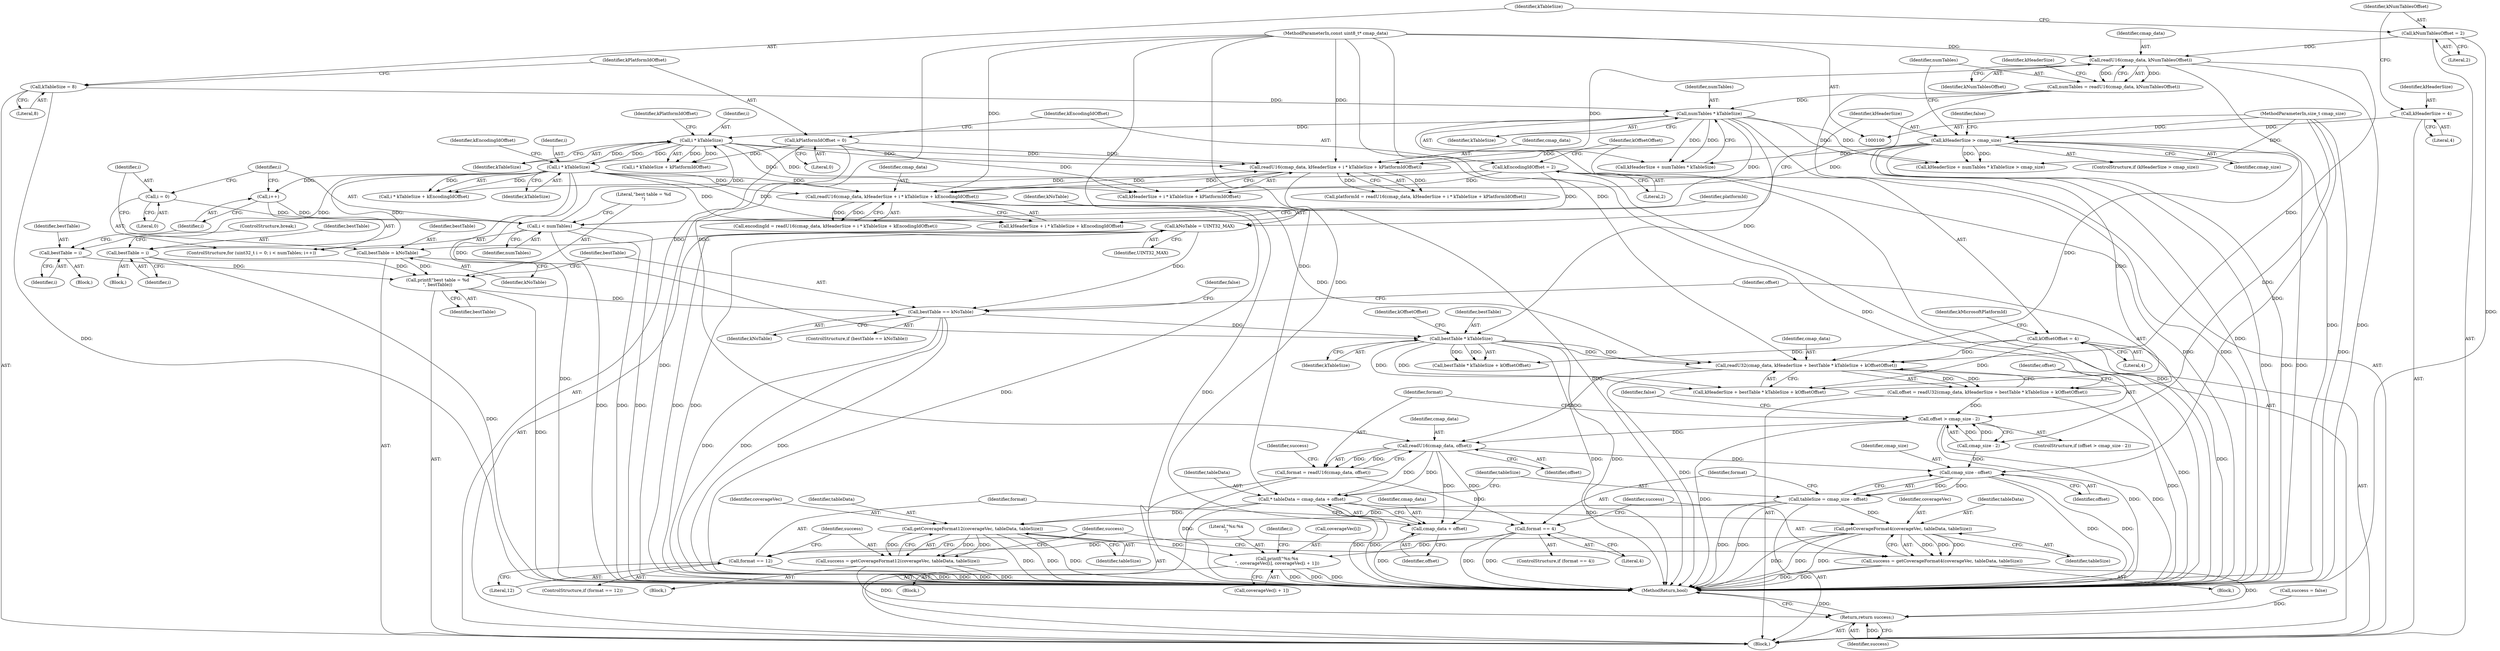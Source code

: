 digraph "0_Android_ca8ac8acdad662230ae37998c6c4091bb39402b6@API" {
"1000248" [label="(Call,readU32(cmap_data, kHeaderSize + bestTable * kTableSize + kOffsetOffset))"];
"1000200" [label="(Call,readU16(cmap_data, kHeaderSize + i * kTableSize + kEncodingIdOffset))"];
"1000188" [label="(Call,readU16(cmap_data, kHeaderSize + i * kTableSize + kPlatformIdOffset))"];
"1000156" [label="(Call,readU16(cmap_data, kNumTablesOffset))"];
"1000102" [label="(MethodParameterIn,const uint8_t* cmap_data)"];
"1000111" [label="(Call,kNumTablesOffset = 2)"];
"1000147" [label="(Call,kHeaderSize > cmap_size)"];
"1000107" [label="(Call,kHeaderSize = 4)"];
"1000103" [label="(MethodParameterIn,size_t cmap_size)"];
"1000193" [label="(Call,i * kTableSize)"];
"1000179" [label="(Call,i < numTables)"];
"1000176" [label="(Call,i = 0)"];
"1000182" [label="(Call,i++)"];
"1000205" [label="(Call,i * kTableSize)"];
"1000163" [label="(Call,numTables * kTableSize)"];
"1000154" [label="(Call,numTables = readU16(cmap_data, kNumTablesOffset))"];
"1000115" [label="(Call,kTableSize = 8)"];
"1000119" [label="(Call,kPlatformIdOffset = 0)"];
"1000123" [label="(Call,kEncodingIdOffset = 2)"];
"1000253" [label="(Call,bestTable * kTableSize)"];
"1000239" [label="(Call,bestTable == kNoTable)"];
"1000235" [label="(Call,printf(\"best table = %d\n\", bestTable))"];
"1000171" [label="(Call,bestTable = kNoTable)"];
"1000143" [label="(Call,kNoTable = UINT32_MAX)"];
"1000232" [label="(Call,bestTable = i)"];
"1000218" [label="(Call,bestTable = i)"];
"1000127" [label="(Call,kOffsetOffset = 4)"];
"1000246" [label="(Call,offset = readU32(cmap_data, kHeaderSize + bestTable * kTableSize + kOffsetOffset))"];
"1000258" [label="(Call,offset > cmap_size - 2)"];
"1000269" [label="(Call,readU16(cmap_data, offset))"];
"1000267" [label="(Call,format = readU16(cmap_data, offset))"];
"1000289" [label="(Call,format == 4)"];
"1000301" [label="(Call,format == 12)"];
"1000277" [label="(Call,* tableData = cmap_data + offset)"];
"1000295" [label="(Call,getCoverageFormat4(coverageVec, tableData, tableSize))"];
"1000293" [label="(Call,success = getCoverageFormat4(coverageVec, tableData, tableSize))"];
"1000342" [label="(Return,return success;)"];
"1000332" [label="(Call,printf(\"%x:%x\n\", coverageVec[i], coverageVec[i + 1]))"];
"1000307" [label="(Call,getCoverageFormat12(coverageVec, tableData, tableSize))"];
"1000305" [label="(Call,success = getCoverageFormat12(coverageVec, tableData, tableSize))"];
"1000279" [label="(Call,cmap_data + offset)"];
"1000285" [label="(Call,cmap_size - offset)"];
"1000283" [label="(Call,tableSize = cmap_size - offset)"];
"1000116" [label="(Identifier,kTableSize)"];
"1000233" [label="(Identifier,bestTable)"];
"1000129" [label="(Literal,4)"];
"1000249" [label="(Identifier,cmap_data)"];
"1000198" [label="(Call,encodingId = readU16(cmap_data, kHeaderSize + i * kTableSize + kEncodingIdOffset))"];
"1000182" [label="(Call,i++)"];
"1000186" [label="(Call,platformId = readU16(cmap_data, kHeaderSize + i * kTableSize + kPlatformIdOffset))"];
"1000221" [label="(ControlStructure,break;)"];
"1000128" [label="(Identifier,kOffsetOffset)"];
"1000295" [label="(Call,getCoverageFormat4(coverageVec, tableData, tableSize))"];
"1000204" [label="(Call,i * kTableSize + kEncodingIdOffset)"];
"1000248" [label="(Call,readU32(cmap_data, kHeaderSize + bestTable * kTableSize + kOffsetOffset))"];
"1000119" [label="(Call,kPlatformIdOffset = 0)"];
"1000287" [label="(Identifier,offset)"];
"1000190" [label="(Call,kHeaderSize + i * kTableSize + kPlatformIdOffset)"];
"1000344" [label="(MethodReturn,bool)"];
"1000154" [label="(Call,numTables = readU16(cmap_data, kNumTablesOffset))"];
"1000195" [label="(Identifier,kTableSize)"];
"1000288" [label="(ControlStructure,if (format == 4))"];
"1000173" [label="(Identifier,kNoTable)"];
"1000337" [label="(Call,coverageVec[i + 1])"];
"1000205" [label="(Call,i * kTableSize)"];
"1000269" [label="(Call,readU16(cmap_data, offset))"];
"1000241" [label="(Identifier,kNoTable)"];
"1000280" [label="(Identifier,cmap_data)"];
"1000164" [label="(Identifier,numTables)"];
"1000120" [label="(Identifier,kPlatformIdOffset)"];
"1000267" [label="(Call,format = readU16(cmap_data, offset))"];
"1000112" [label="(Identifier,kNumTablesOffset)"];
"1000231" [label="(Block,)"];
"1000178" [label="(Literal,0)"];
"1000301" [label="(Call,format == 12)"];
"1000219" [label="(Identifier,bestTable)"];
"1000236" [label="(Literal,\"best table = %d\n\")"];
"1000171" [label="(Call,bestTable = kNoTable)"];
"1000146" [label="(ControlStructure,if (kHeaderSize > cmap_size))"];
"1000259" [label="(Identifier,offset)"];
"1000123" [label="(Call,kEncodingIdOffset = 2)"];
"1000273" [label="(Call,success = false)"];
"1000306" [label="(Identifier,success)"];
"1000160" [label="(Call,kHeaderSize + numTables * kTableSize > cmap_size)"];
"1000148" [label="(Identifier,kHeaderSize)"];
"1000305" [label="(Call,success = getCoverageFormat12(coverageVec, tableData, tableSize))"];
"1000310" [label="(Identifier,tableSize)"];
"1000143" [label="(Call,kNoTable = UINT32_MAX)"];
"1000274" [label="(Identifier,success)"];
"1000206" [label="(Identifier,i)"];
"1000104" [label="(Block,)"];
"1000334" [label="(Call,coverageVec[i])"];
"1000281" [label="(Identifier,offset)"];
"1000200" [label="(Call,readU16(cmap_data, kHeaderSize + i * kTableSize + kEncodingIdOffset))"];
"1000189" [label="(Identifier,cmap_data)"];
"1000279" [label="(Call,cmap_data + offset)"];
"1000115" [label="(Call,kTableSize = 8)"];
"1000161" [label="(Call,kHeaderSize + numTables * kTableSize)"];
"1000255" [label="(Identifier,kTableSize)"];
"1000296" [label="(Identifier,coverageVec)"];
"1000196" [label="(Identifier,kPlatformIdOffset)"];
"1000201" [label="(Identifier,cmap_data)"];
"1000179" [label="(Call,i < numTables)"];
"1000102" [label="(MethodParameterIn,const uint8_t* cmap_data)"];
"1000183" [label="(Identifier,i)"];
"1000309" [label="(Identifier,tableData)"];
"1000312" [label="(Identifier,success)"];
"1000250" [label="(Call,kHeaderSize + bestTable * kTableSize + kOffsetOffset)"];
"1000253" [label="(Call,bestTable * kTableSize)"];
"1000111" [label="(Call,kNumTablesOffset = 2)"];
"1000218" [label="(Call,bestTable = i)"];
"1000298" [label="(Identifier,tableSize)"];
"1000208" [label="(Identifier,kEncodingIdOffset)"];
"1000158" [label="(Identifier,kNumTablesOffset)"];
"1000145" [label="(Identifier,UINT32_MAX)"];
"1000265" [label="(Identifier,false)"];
"1000302" [label="(Identifier,format)"];
"1000234" [label="(Identifier,i)"];
"1000162" [label="(Identifier,kHeaderSize)"];
"1000277" [label="(Call,* tableData = cmap_data + offset)"];
"1000127" [label="(Call,kOffsetOffset = 4)"];
"1000271" [label="(Identifier,offset)"];
"1000172" [label="(Identifier,bestTable)"];
"1000333" [label="(Literal,\"%x:%x\n\")"];
"1000304" [label="(Block,)"];
"1000220" [label="(Identifier,i)"];
"1000109" [label="(Literal,4)"];
"1000188" [label="(Call,readU16(cmap_data, kHeaderSize + i * kTableSize + kPlatformIdOffset))"];
"1000270" [label="(Identifier,cmap_data)"];
"1000235" [label="(Call,printf(\"best table = %d\n\", bestTable))"];
"1000239" [label="(Call,bestTable == kNoTable)"];
"1000176" [label="(Call,i = 0)"];
"1000121" [label="(Literal,0)"];
"1000180" [label="(Identifier,i)"];
"1000257" [label="(ControlStructure,if (offset > cmap_size - 2))"];
"1000202" [label="(Call,kHeaderSize + i * kTableSize + kEncodingIdOffset)"];
"1000125" [label="(Literal,2)"];
"1000207" [label="(Identifier,kTableSize)"];
"1000177" [label="(Identifier,i)"];
"1000157" [label="(Identifier,cmap_data)"];
"1000331" [label="(Block,)"];
"1000103" [label="(MethodParameterIn,size_t cmap_size)"];
"1000291" [label="(Literal,4)"];
"1000283" [label="(Call,tableSize = cmap_size - offset)"];
"1000329" [label="(Identifier,i)"];
"1000289" [label="(Call,format == 4)"];
"1000187" [label="(Identifier,platformId)"];
"1000260" [label="(Call,cmap_size - 2)"];
"1000181" [label="(Identifier,numTables)"];
"1000240" [label="(Identifier,bestTable)"];
"1000268" [label="(Identifier,format)"];
"1000256" [label="(Identifier,kOffsetOffset)"];
"1000254" [label="(Identifier,bestTable)"];
"1000155" [label="(Identifier,numTables)"];
"1000293" [label="(Call,success = getCoverageFormat4(coverageVec, tableData, tableSize))"];
"1000303" [label="(Literal,12)"];
"1000163" [label="(Call,numTables * kTableSize)"];
"1000258" [label="(Call,offset > cmap_size - 2)"];
"1000307" [label="(Call,getCoverageFormat12(coverageVec, tableData, tableSize))"];
"1000217" [label="(Block,)"];
"1000342" [label="(Return,return success;)"];
"1000149" [label="(Identifier,cmap_size)"];
"1000278" [label="(Identifier,tableData)"];
"1000194" [label="(Identifier,i)"];
"1000152" [label="(Identifier,false)"];
"1000284" [label="(Identifier,tableSize)"];
"1000252" [label="(Call,bestTable * kTableSize + kOffsetOffset)"];
"1000124" [label="(Identifier,kEncodingIdOffset)"];
"1000132" [label="(Identifier,kMicrosoftPlatformId)"];
"1000193" [label="(Call,i * kTableSize)"];
"1000174" [label="(ControlStructure,for (uint32_t i = 0; i < numTables; i++))"];
"1000113" [label="(Literal,2)"];
"1000308" [label="(Identifier,coverageVec)"];
"1000246" [label="(Call,offset = readU32(cmap_data, kHeaderSize + bestTable * kTableSize + kOffsetOffset))"];
"1000108" [label="(Identifier,kHeaderSize)"];
"1000156" [label="(Call,readU16(cmap_data, kNumTablesOffset))"];
"1000244" [label="(Identifier,false)"];
"1000292" [label="(Block,)"];
"1000343" [label="(Identifier,success)"];
"1000290" [label="(Identifier,format)"];
"1000247" [label="(Identifier,offset)"];
"1000238" [label="(ControlStructure,if (bestTable == kNoTable))"];
"1000107" [label="(Call,kHeaderSize = 4)"];
"1000192" [label="(Call,i * kTableSize + kPlatformIdOffset)"];
"1000286" [label="(Identifier,cmap_size)"];
"1000232" [label="(Call,bestTable = i)"];
"1000237" [label="(Identifier,bestTable)"];
"1000285" [label="(Call,cmap_size - offset)"];
"1000300" [label="(ControlStructure,if (format == 12))"];
"1000144" [label="(Identifier,kNoTable)"];
"1000165" [label="(Identifier,kTableSize)"];
"1000332" [label="(Call,printf(\"%x:%x\n\", coverageVec[i], coverageVec[i + 1]))"];
"1000294" [label="(Identifier,success)"];
"1000297" [label="(Identifier,tableData)"];
"1000147" [label="(Call,kHeaderSize > cmap_size)"];
"1000117" [label="(Literal,8)"];
"1000248" -> "1000246"  [label="AST: "];
"1000248" -> "1000250"  [label="CFG: "];
"1000249" -> "1000248"  [label="AST: "];
"1000250" -> "1000248"  [label="AST: "];
"1000246" -> "1000248"  [label="CFG: "];
"1000248" -> "1000344"  [label="DDG: "];
"1000248" -> "1000344"  [label="DDG: "];
"1000248" -> "1000246"  [label="DDG: "];
"1000248" -> "1000246"  [label="DDG: "];
"1000200" -> "1000248"  [label="DDG: "];
"1000156" -> "1000248"  [label="DDG: "];
"1000102" -> "1000248"  [label="DDG: "];
"1000147" -> "1000248"  [label="DDG: "];
"1000253" -> "1000248"  [label="DDG: "];
"1000253" -> "1000248"  [label="DDG: "];
"1000127" -> "1000248"  [label="DDG: "];
"1000248" -> "1000269"  [label="DDG: "];
"1000200" -> "1000198"  [label="AST: "];
"1000200" -> "1000202"  [label="CFG: "];
"1000201" -> "1000200"  [label="AST: "];
"1000202" -> "1000200"  [label="AST: "];
"1000198" -> "1000200"  [label="CFG: "];
"1000200" -> "1000344"  [label="DDG: "];
"1000200" -> "1000344"  [label="DDG: "];
"1000200" -> "1000188"  [label="DDG: "];
"1000200" -> "1000198"  [label="DDG: "];
"1000200" -> "1000198"  [label="DDG: "];
"1000188" -> "1000200"  [label="DDG: "];
"1000102" -> "1000200"  [label="DDG: "];
"1000205" -> "1000200"  [label="DDG: "];
"1000205" -> "1000200"  [label="DDG: "];
"1000123" -> "1000200"  [label="DDG: "];
"1000188" -> "1000186"  [label="AST: "];
"1000188" -> "1000190"  [label="CFG: "];
"1000189" -> "1000188"  [label="AST: "];
"1000190" -> "1000188"  [label="AST: "];
"1000186" -> "1000188"  [label="CFG: "];
"1000188" -> "1000344"  [label="DDG: "];
"1000188" -> "1000186"  [label="DDG: "];
"1000188" -> "1000186"  [label="DDG: "];
"1000156" -> "1000188"  [label="DDG: "];
"1000102" -> "1000188"  [label="DDG: "];
"1000147" -> "1000188"  [label="DDG: "];
"1000193" -> "1000188"  [label="DDG: "];
"1000193" -> "1000188"  [label="DDG: "];
"1000119" -> "1000188"  [label="DDG: "];
"1000156" -> "1000154"  [label="AST: "];
"1000156" -> "1000158"  [label="CFG: "];
"1000157" -> "1000156"  [label="AST: "];
"1000158" -> "1000156"  [label="AST: "];
"1000154" -> "1000156"  [label="CFG: "];
"1000156" -> "1000344"  [label="DDG: "];
"1000156" -> "1000344"  [label="DDG: "];
"1000156" -> "1000154"  [label="DDG: "];
"1000156" -> "1000154"  [label="DDG: "];
"1000102" -> "1000156"  [label="DDG: "];
"1000111" -> "1000156"  [label="DDG: "];
"1000102" -> "1000100"  [label="AST: "];
"1000102" -> "1000344"  [label="DDG: "];
"1000102" -> "1000269"  [label="DDG: "];
"1000102" -> "1000277"  [label="DDG: "];
"1000102" -> "1000279"  [label="DDG: "];
"1000111" -> "1000104"  [label="AST: "];
"1000111" -> "1000113"  [label="CFG: "];
"1000112" -> "1000111"  [label="AST: "];
"1000113" -> "1000111"  [label="AST: "];
"1000116" -> "1000111"  [label="CFG: "];
"1000111" -> "1000344"  [label="DDG: "];
"1000147" -> "1000146"  [label="AST: "];
"1000147" -> "1000149"  [label="CFG: "];
"1000148" -> "1000147"  [label="AST: "];
"1000149" -> "1000147"  [label="AST: "];
"1000152" -> "1000147"  [label="CFG: "];
"1000155" -> "1000147"  [label="CFG: "];
"1000147" -> "1000344"  [label="DDG: "];
"1000147" -> "1000344"  [label="DDG: "];
"1000147" -> "1000344"  [label="DDG: "];
"1000107" -> "1000147"  [label="DDG: "];
"1000103" -> "1000147"  [label="DDG: "];
"1000147" -> "1000160"  [label="DDG: "];
"1000147" -> "1000160"  [label="DDG: "];
"1000147" -> "1000161"  [label="DDG: "];
"1000147" -> "1000190"  [label="DDG: "];
"1000147" -> "1000250"  [label="DDG: "];
"1000107" -> "1000104"  [label="AST: "];
"1000107" -> "1000109"  [label="CFG: "];
"1000108" -> "1000107"  [label="AST: "];
"1000109" -> "1000107"  [label="AST: "];
"1000112" -> "1000107"  [label="CFG: "];
"1000103" -> "1000100"  [label="AST: "];
"1000103" -> "1000344"  [label="DDG: "];
"1000103" -> "1000160"  [label="DDG: "];
"1000103" -> "1000260"  [label="DDG: "];
"1000103" -> "1000285"  [label="DDG: "];
"1000193" -> "1000192"  [label="AST: "];
"1000193" -> "1000195"  [label="CFG: "];
"1000194" -> "1000193"  [label="AST: "];
"1000195" -> "1000193"  [label="AST: "];
"1000196" -> "1000193"  [label="CFG: "];
"1000193" -> "1000190"  [label="DDG: "];
"1000193" -> "1000190"  [label="DDG: "];
"1000193" -> "1000192"  [label="DDG: "];
"1000193" -> "1000192"  [label="DDG: "];
"1000179" -> "1000193"  [label="DDG: "];
"1000205" -> "1000193"  [label="DDG: "];
"1000163" -> "1000193"  [label="DDG: "];
"1000193" -> "1000205"  [label="DDG: "];
"1000193" -> "1000205"  [label="DDG: "];
"1000179" -> "1000174"  [label="AST: "];
"1000179" -> "1000181"  [label="CFG: "];
"1000180" -> "1000179"  [label="AST: "];
"1000181" -> "1000179"  [label="AST: "];
"1000187" -> "1000179"  [label="CFG: "];
"1000236" -> "1000179"  [label="CFG: "];
"1000179" -> "1000344"  [label="DDG: "];
"1000179" -> "1000344"  [label="DDG: "];
"1000179" -> "1000344"  [label="DDG: "];
"1000176" -> "1000179"  [label="DDG: "];
"1000182" -> "1000179"  [label="DDG: "];
"1000163" -> "1000179"  [label="DDG: "];
"1000176" -> "1000174"  [label="AST: "];
"1000176" -> "1000178"  [label="CFG: "];
"1000177" -> "1000176"  [label="AST: "];
"1000178" -> "1000176"  [label="AST: "];
"1000180" -> "1000176"  [label="CFG: "];
"1000182" -> "1000174"  [label="AST: "];
"1000182" -> "1000183"  [label="CFG: "];
"1000183" -> "1000182"  [label="AST: "];
"1000180" -> "1000182"  [label="CFG: "];
"1000205" -> "1000182"  [label="DDG: "];
"1000205" -> "1000204"  [label="AST: "];
"1000205" -> "1000207"  [label="CFG: "];
"1000206" -> "1000205"  [label="AST: "];
"1000207" -> "1000205"  [label="AST: "];
"1000208" -> "1000205"  [label="CFG: "];
"1000205" -> "1000344"  [label="DDG: "];
"1000205" -> "1000202"  [label="DDG: "];
"1000205" -> "1000202"  [label="DDG: "];
"1000205" -> "1000204"  [label="DDG: "];
"1000205" -> "1000204"  [label="DDG: "];
"1000205" -> "1000218"  [label="DDG: "];
"1000205" -> "1000232"  [label="DDG: "];
"1000205" -> "1000253"  [label="DDG: "];
"1000163" -> "1000161"  [label="AST: "];
"1000163" -> "1000165"  [label="CFG: "];
"1000164" -> "1000163"  [label="AST: "];
"1000165" -> "1000163"  [label="AST: "];
"1000161" -> "1000163"  [label="CFG: "];
"1000163" -> "1000344"  [label="DDG: "];
"1000163" -> "1000344"  [label="DDG: "];
"1000163" -> "1000160"  [label="DDG: "];
"1000163" -> "1000160"  [label="DDG: "];
"1000163" -> "1000161"  [label="DDG: "];
"1000163" -> "1000161"  [label="DDG: "];
"1000154" -> "1000163"  [label="DDG: "];
"1000115" -> "1000163"  [label="DDG: "];
"1000163" -> "1000253"  [label="DDG: "];
"1000154" -> "1000104"  [label="AST: "];
"1000155" -> "1000154"  [label="AST: "];
"1000162" -> "1000154"  [label="CFG: "];
"1000154" -> "1000344"  [label="DDG: "];
"1000115" -> "1000104"  [label="AST: "];
"1000115" -> "1000117"  [label="CFG: "];
"1000116" -> "1000115"  [label="AST: "];
"1000117" -> "1000115"  [label="AST: "];
"1000120" -> "1000115"  [label="CFG: "];
"1000115" -> "1000344"  [label="DDG: "];
"1000119" -> "1000104"  [label="AST: "];
"1000119" -> "1000121"  [label="CFG: "];
"1000120" -> "1000119"  [label="AST: "];
"1000121" -> "1000119"  [label="AST: "];
"1000124" -> "1000119"  [label="CFG: "];
"1000119" -> "1000344"  [label="DDG: "];
"1000119" -> "1000190"  [label="DDG: "];
"1000119" -> "1000192"  [label="DDG: "];
"1000123" -> "1000104"  [label="AST: "];
"1000123" -> "1000125"  [label="CFG: "];
"1000124" -> "1000123"  [label="AST: "];
"1000125" -> "1000123"  [label="AST: "];
"1000128" -> "1000123"  [label="CFG: "];
"1000123" -> "1000344"  [label="DDG: "];
"1000123" -> "1000202"  [label="DDG: "];
"1000123" -> "1000204"  [label="DDG: "];
"1000253" -> "1000252"  [label="AST: "];
"1000253" -> "1000255"  [label="CFG: "];
"1000254" -> "1000253"  [label="AST: "];
"1000255" -> "1000253"  [label="AST: "];
"1000256" -> "1000253"  [label="CFG: "];
"1000253" -> "1000344"  [label="DDG: "];
"1000253" -> "1000344"  [label="DDG: "];
"1000253" -> "1000250"  [label="DDG: "];
"1000253" -> "1000250"  [label="DDG: "];
"1000253" -> "1000252"  [label="DDG: "];
"1000253" -> "1000252"  [label="DDG: "];
"1000239" -> "1000253"  [label="DDG: "];
"1000239" -> "1000238"  [label="AST: "];
"1000239" -> "1000241"  [label="CFG: "];
"1000240" -> "1000239"  [label="AST: "];
"1000241" -> "1000239"  [label="AST: "];
"1000244" -> "1000239"  [label="CFG: "];
"1000247" -> "1000239"  [label="CFG: "];
"1000239" -> "1000344"  [label="DDG: "];
"1000239" -> "1000344"  [label="DDG: "];
"1000239" -> "1000344"  [label="DDG: "];
"1000235" -> "1000239"  [label="DDG: "];
"1000143" -> "1000239"  [label="DDG: "];
"1000235" -> "1000104"  [label="AST: "];
"1000235" -> "1000237"  [label="CFG: "];
"1000236" -> "1000235"  [label="AST: "];
"1000237" -> "1000235"  [label="AST: "];
"1000240" -> "1000235"  [label="CFG: "];
"1000235" -> "1000344"  [label="DDG: "];
"1000171" -> "1000235"  [label="DDG: "];
"1000232" -> "1000235"  [label="DDG: "];
"1000218" -> "1000235"  [label="DDG: "];
"1000171" -> "1000104"  [label="AST: "];
"1000171" -> "1000173"  [label="CFG: "];
"1000172" -> "1000171"  [label="AST: "];
"1000173" -> "1000171"  [label="AST: "];
"1000177" -> "1000171"  [label="CFG: "];
"1000143" -> "1000171"  [label="DDG: "];
"1000143" -> "1000104"  [label="AST: "];
"1000143" -> "1000145"  [label="CFG: "];
"1000144" -> "1000143"  [label="AST: "];
"1000145" -> "1000143"  [label="AST: "];
"1000148" -> "1000143"  [label="CFG: "];
"1000143" -> "1000344"  [label="DDG: "];
"1000143" -> "1000344"  [label="DDG: "];
"1000232" -> "1000231"  [label="AST: "];
"1000232" -> "1000234"  [label="CFG: "];
"1000233" -> "1000232"  [label="AST: "];
"1000234" -> "1000232"  [label="AST: "];
"1000183" -> "1000232"  [label="CFG: "];
"1000218" -> "1000217"  [label="AST: "];
"1000218" -> "1000220"  [label="CFG: "];
"1000219" -> "1000218"  [label="AST: "];
"1000220" -> "1000218"  [label="AST: "];
"1000221" -> "1000218"  [label="CFG: "];
"1000218" -> "1000344"  [label="DDG: "];
"1000127" -> "1000104"  [label="AST: "];
"1000127" -> "1000129"  [label="CFG: "];
"1000128" -> "1000127"  [label="AST: "];
"1000129" -> "1000127"  [label="AST: "];
"1000132" -> "1000127"  [label="CFG: "];
"1000127" -> "1000344"  [label="DDG: "];
"1000127" -> "1000250"  [label="DDG: "];
"1000127" -> "1000252"  [label="DDG: "];
"1000246" -> "1000104"  [label="AST: "];
"1000247" -> "1000246"  [label="AST: "];
"1000259" -> "1000246"  [label="CFG: "];
"1000246" -> "1000344"  [label="DDG: "];
"1000246" -> "1000258"  [label="DDG: "];
"1000258" -> "1000257"  [label="AST: "];
"1000258" -> "1000260"  [label="CFG: "];
"1000259" -> "1000258"  [label="AST: "];
"1000260" -> "1000258"  [label="AST: "];
"1000265" -> "1000258"  [label="CFG: "];
"1000268" -> "1000258"  [label="CFG: "];
"1000258" -> "1000344"  [label="DDG: "];
"1000258" -> "1000344"  [label="DDG: "];
"1000258" -> "1000344"  [label="DDG: "];
"1000260" -> "1000258"  [label="DDG: "];
"1000260" -> "1000258"  [label="DDG: "];
"1000258" -> "1000269"  [label="DDG: "];
"1000269" -> "1000267"  [label="AST: "];
"1000269" -> "1000271"  [label="CFG: "];
"1000270" -> "1000269"  [label="AST: "];
"1000271" -> "1000269"  [label="AST: "];
"1000267" -> "1000269"  [label="CFG: "];
"1000269" -> "1000267"  [label="DDG: "];
"1000269" -> "1000267"  [label="DDG: "];
"1000269" -> "1000277"  [label="DDG: "];
"1000269" -> "1000277"  [label="DDG: "];
"1000269" -> "1000279"  [label="DDG: "];
"1000269" -> "1000279"  [label="DDG: "];
"1000269" -> "1000285"  [label="DDG: "];
"1000267" -> "1000104"  [label="AST: "];
"1000268" -> "1000267"  [label="AST: "];
"1000274" -> "1000267"  [label="CFG: "];
"1000267" -> "1000344"  [label="DDG: "];
"1000267" -> "1000289"  [label="DDG: "];
"1000289" -> "1000288"  [label="AST: "];
"1000289" -> "1000291"  [label="CFG: "];
"1000290" -> "1000289"  [label="AST: "];
"1000291" -> "1000289"  [label="AST: "];
"1000294" -> "1000289"  [label="CFG: "];
"1000302" -> "1000289"  [label="CFG: "];
"1000289" -> "1000344"  [label="DDG: "];
"1000289" -> "1000344"  [label="DDG: "];
"1000289" -> "1000301"  [label="DDG: "];
"1000301" -> "1000300"  [label="AST: "];
"1000301" -> "1000303"  [label="CFG: "];
"1000302" -> "1000301"  [label="AST: "];
"1000303" -> "1000301"  [label="AST: "];
"1000306" -> "1000301"  [label="CFG: "];
"1000312" -> "1000301"  [label="CFG: "];
"1000301" -> "1000344"  [label="DDG: "];
"1000301" -> "1000344"  [label="DDG: "];
"1000277" -> "1000104"  [label="AST: "];
"1000277" -> "1000279"  [label="CFG: "];
"1000278" -> "1000277"  [label="AST: "];
"1000279" -> "1000277"  [label="AST: "];
"1000284" -> "1000277"  [label="CFG: "];
"1000277" -> "1000344"  [label="DDG: "];
"1000277" -> "1000344"  [label="DDG: "];
"1000277" -> "1000295"  [label="DDG: "];
"1000277" -> "1000307"  [label="DDG: "];
"1000295" -> "1000293"  [label="AST: "];
"1000295" -> "1000298"  [label="CFG: "];
"1000296" -> "1000295"  [label="AST: "];
"1000297" -> "1000295"  [label="AST: "];
"1000298" -> "1000295"  [label="AST: "];
"1000293" -> "1000295"  [label="CFG: "];
"1000295" -> "1000344"  [label="DDG: "];
"1000295" -> "1000344"  [label="DDG: "];
"1000295" -> "1000344"  [label="DDG: "];
"1000295" -> "1000293"  [label="DDG: "];
"1000295" -> "1000293"  [label="DDG: "];
"1000295" -> "1000293"  [label="DDG: "];
"1000283" -> "1000295"  [label="DDG: "];
"1000295" -> "1000332"  [label="DDG: "];
"1000293" -> "1000292"  [label="AST: "];
"1000294" -> "1000293"  [label="AST: "];
"1000312" -> "1000293"  [label="CFG: "];
"1000293" -> "1000344"  [label="DDG: "];
"1000293" -> "1000344"  [label="DDG: "];
"1000293" -> "1000342"  [label="DDG: "];
"1000342" -> "1000104"  [label="AST: "];
"1000342" -> "1000343"  [label="CFG: "];
"1000343" -> "1000342"  [label="AST: "];
"1000344" -> "1000342"  [label="CFG: "];
"1000342" -> "1000344"  [label="DDG: "];
"1000343" -> "1000342"  [label="DDG: "];
"1000273" -> "1000342"  [label="DDG: "];
"1000305" -> "1000342"  [label="DDG: "];
"1000332" -> "1000331"  [label="AST: "];
"1000332" -> "1000337"  [label="CFG: "];
"1000333" -> "1000332"  [label="AST: "];
"1000334" -> "1000332"  [label="AST: "];
"1000337" -> "1000332"  [label="AST: "];
"1000329" -> "1000332"  [label="CFG: "];
"1000332" -> "1000344"  [label="DDG: "];
"1000332" -> "1000344"  [label="DDG: "];
"1000332" -> "1000344"  [label="DDG: "];
"1000307" -> "1000332"  [label="DDG: "];
"1000307" -> "1000305"  [label="AST: "];
"1000307" -> "1000310"  [label="CFG: "];
"1000308" -> "1000307"  [label="AST: "];
"1000309" -> "1000307"  [label="AST: "];
"1000310" -> "1000307"  [label="AST: "];
"1000305" -> "1000307"  [label="CFG: "];
"1000307" -> "1000344"  [label="DDG: "];
"1000307" -> "1000344"  [label="DDG: "];
"1000307" -> "1000344"  [label="DDG: "];
"1000307" -> "1000305"  [label="DDG: "];
"1000307" -> "1000305"  [label="DDG: "];
"1000307" -> "1000305"  [label="DDG: "];
"1000283" -> "1000307"  [label="DDG: "];
"1000305" -> "1000304"  [label="AST: "];
"1000306" -> "1000305"  [label="AST: "];
"1000312" -> "1000305"  [label="CFG: "];
"1000305" -> "1000344"  [label="DDG: "];
"1000305" -> "1000344"  [label="DDG: "];
"1000279" -> "1000281"  [label="CFG: "];
"1000280" -> "1000279"  [label="AST: "];
"1000281" -> "1000279"  [label="AST: "];
"1000279" -> "1000344"  [label="DDG: "];
"1000285" -> "1000283"  [label="AST: "];
"1000285" -> "1000287"  [label="CFG: "];
"1000286" -> "1000285"  [label="AST: "];
"1000287" -> "1000285"  [label="AST: "];
"1000283" -> "1000285"  [label="CFG: "];
"1000285" -> "1000344"  [label="DDG: "];
"1000285" -> "1000344"  [label="DDG: "];
"1000285" -> "1000283"  [label="DDG: "];
"1000285" -> "1000283"  [label="DDG: "];
"1000260" -> "1000285"  [label="DDG: "];
"1000283" -> "1000104"  [label="AST: "];
"1000284" -> "1000283"  [label="AST: "];
"1000290" -> "1000283"  [label="CFG: "];
"1000283" -> "1000344"  [label="DDG: "];
"1000283" -> "1000344"  [label="DDG: "];
}
